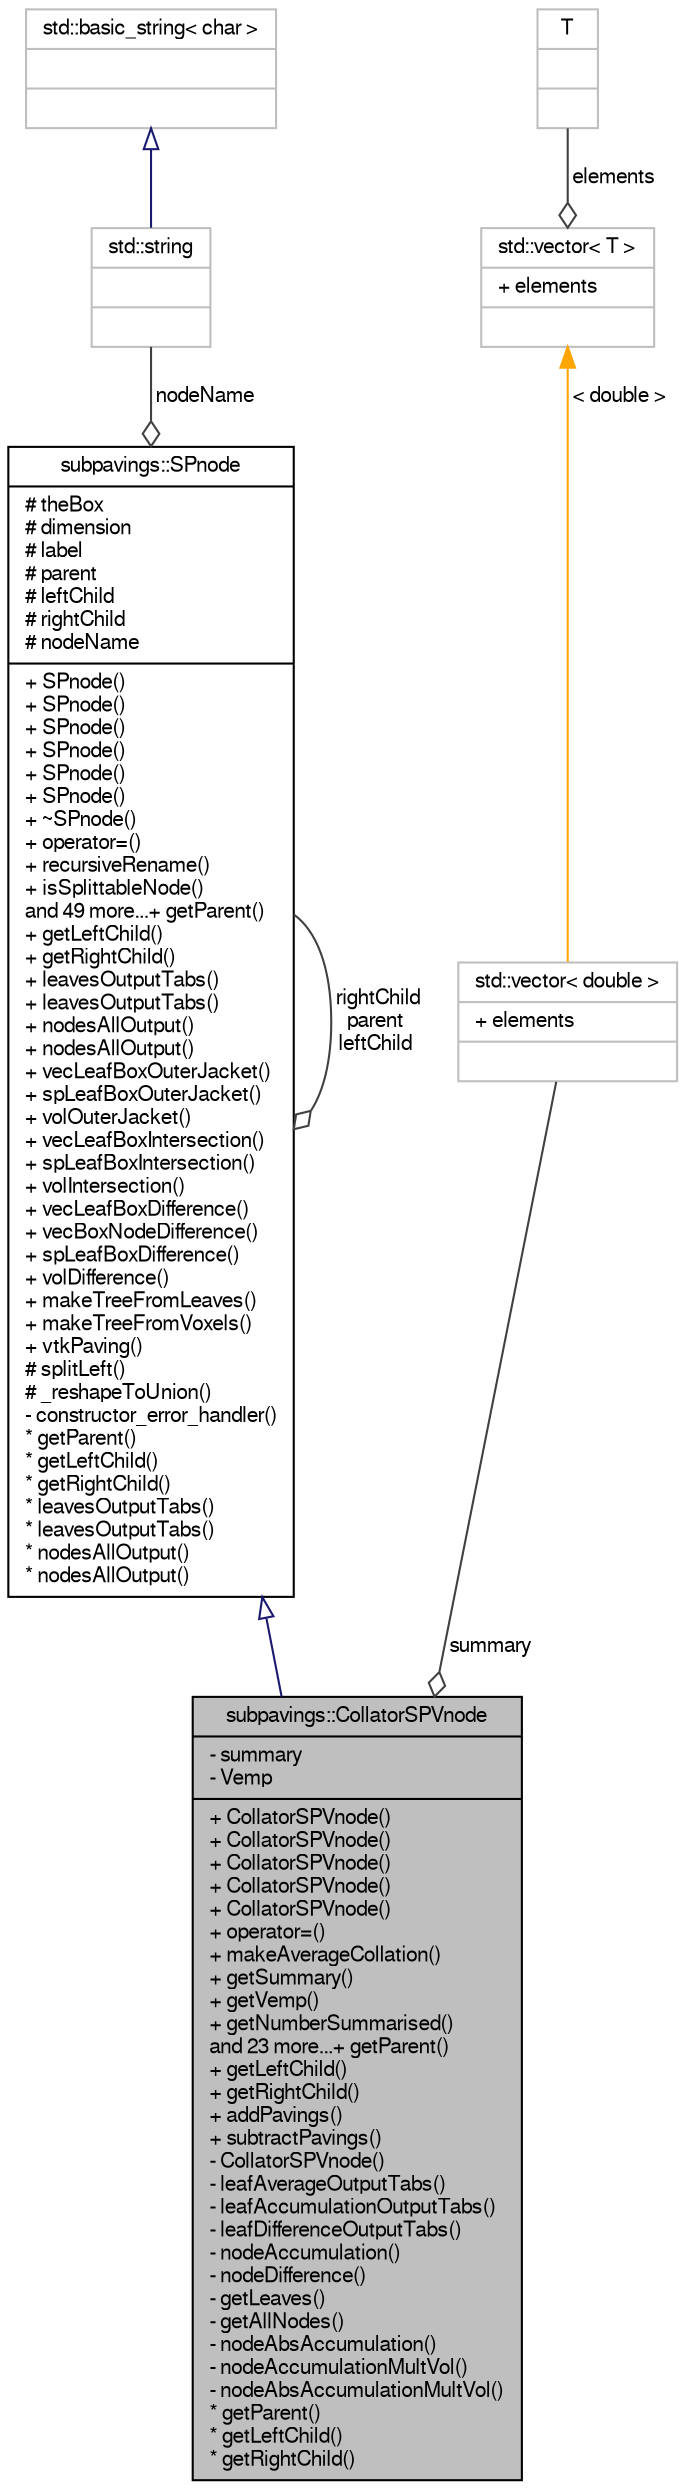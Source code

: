 digraph G
{
  edge [fontname="FreeSans",fontsize="10",labelfontname="FreeSans",labelfontsize="10"];
  node [fontname="FreeSans",fontsize="10",shape=record];
  Node1 [label="{subpavings::CollatorSPVnode\n|- summary\l- Vemp\l|+ CollatorSPVnode()\l+ CollatorSPVnode()\l+ CollatorSPVnode()\l+ CollatorSPVnode()\l+ CollatorSPVnode()\l+ operator=()\l+ makeAverageCollation()\l+ getSummary()\l+ getVemp()\l+ getNumberSummarised()\land 23 more...+ getParent()\l+ getLeftChild()\l+ getRightChild()\l+ addPavings()\l+ subtractPavings()\l- CollatorSPVnode()\l- leafAverageOutputTabs()\l- leafAccumulationOutputTabs()\l- leafDifferenceOutputTabs()\l- nodeAccumulation()\l- nodeDifference()\l- getLeaves()\l- getAllNodes()\l- nodeAbsAccumulation()\l- nodeAccumulationMultVol()\l- nodeAbsAccumulationMultVol()\l* getParent()\l* getLeftChild()\l* getRightChild()\l}",height=0.2,width=0.4,color="black", fillcolor="grey75", style="filled" fontcolor="black"];
  Node2 -> Node1 [dir="back",color="midnightblue",fontsize="10",style="solid",arrowtail="onormal",fontname="FreeSans"];
  Node2 [label="{subpavings::SPnode\n|# theBox\l# dimension\l# label\l# parent\l# leftChild\l# rightChild\l# nodeName\l|+ SPnode()\l+ SPnode()\l+ SPnode()\l+ SPnode()\l+ SPnode()\l+ SPnode()\l+ ~SPnode()\l+ operator=()\l+ recursiveRename()\l+ isSplittableNode()\land 49 more...+ getParent()\l+ getLeftChild()\l+ getRightChild()\l+ leavesOutputTabs()\l+ leavesOutputTabs()\l+ nodesAllOutput()\l+ nodesAllOutput()\l+ vecLeafBoxOuterJacket()\l+ spLeafBoxOuterJacket()\l+ volOuterJacket()\l+ vecLeafBoxIntersection()\l+ spLeafBoxIntersection()\l+ volIntersection()\l+ vecLeafBoxDifference()\l+ vecBoxNodeDifference()\l+ spLeafBoxDifference()\l+ volDifference()\l+ makeTreeFromLeaves()\l+ makeTreeFromVoxels()\l+ vtkPaving()\l# splitLeft()\l# _reshapeToUnion()\l- constructor_error_handler()\l* getParent()\l* getLeftChild()\l* getRightChild()\l* leavesOutputTabs()\l* leavesOutputTabs()\l* nodesAllOutput()\l* nodesAllOutput()\l}",height=0.2,width=0.4,color="black", fillcolor="white", style="filled",URL="$classsubpavings_1_1SPnode.shtml",tooltip="SPnodes are nodes in the representation of a subpaving as a binary tree."];
  Node2 -> Node2 [color="grey25",fontsize="10",style="solid",label=" rightChild\nparent\nleftChild" ,arrowhead="odiamond",fontname="FreeSans"];
  Node3 -> Node2 [color="grey25",fontsize="10",style="solid",label=" nodeName" ,arrowhead="odiamond",fontname="FreeSans"];
  Node3 [label="{std::string\n||}",height=0.2,width=0.4,color="grey75", fillcolor="white", style="filled",tooltip="STL class."];
  Node4 -> Node3 [dir="back",color="midnightblue",fontsize="10",style="solid",arrowtail="onormal",fontname="FreeSans"];
  Node4 [label="{std::basic_string\< char \>\n||}",height=0.2,width=0.4,color="grey75", fillcolor="white", style="filled",tooltip="STL class."];
  Node5 -> Node1 [color="grey25",fontsize="10",style="solid",label=" summary" ,arrowhead="odiamond",fontname="FreeSans"];
  Node5 [label="{std::vector\< double \>\n|+ elements\l|}",height=0.2,width=0.4,color="grey75", fillcolor="white", style="filled"];
  Node6 -> Node5 [dir="back",color="orange",fontsize="10",style="solid",label=" \< double \>" ,fontname="FreeSans"];
  Node6 [label="{std::vector\< T \>\n|+ elements\l|}",height=0.2,width=0.4,color="grey75", fillcolor="white", style="filled",tooltip="STL class."];
  Node7 -> Node6 [color="grey25",fontsize="10",style="solid",label=" elements" ,arrowhead="odiamond",fontname="FreeSans"];
  Node7 [label="{T\n||}",height=0.2,width=0.4,color="grey75", fillcolor="white", style="filled"];
}
